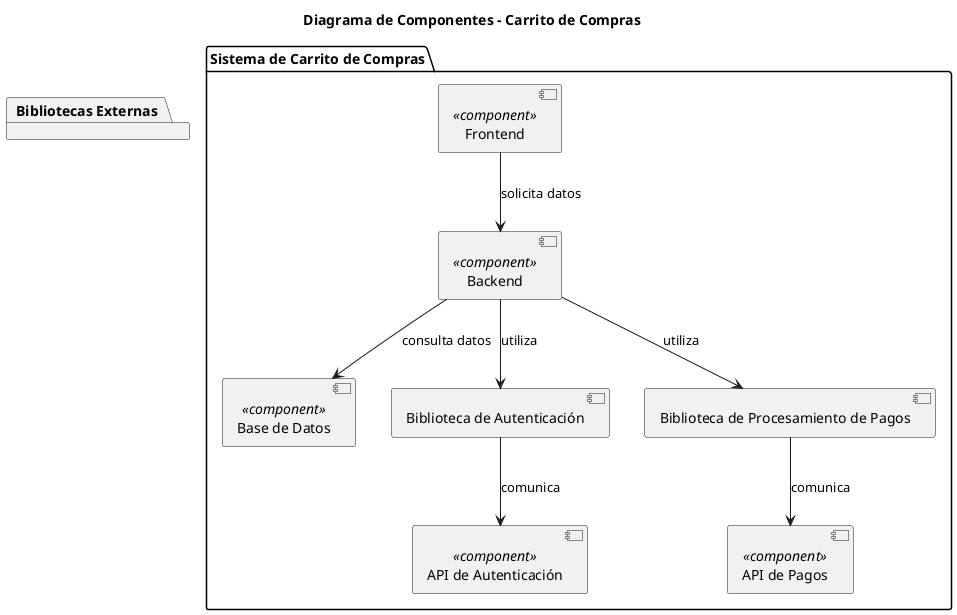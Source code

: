 @startuml
title Diagrama de Componentes - Carrito de Compras

package "Sistema de Carrito de Compras" {
    [Frontend] <<component>> 
    [Backend] <<component>> 
    [Base de Datos] <<component>> 

    [Frontend] --> [Backend] : solicita datos
    [Backend] --> [Base de Datos] : consulta datos

    [Backend] --> [Biblioteca de Autenticación] <<component>> : utiliza
    [Backend] --> [Biblioteca de Procesamiento de Pagos] <<component>> : utiliza

    [Biblioteca de Autenticación] --> [API de Autenticación] : comunica
    [Biblioteca de Procesamiento de Pagos] --> [API de Pagos] : comunica
}

package "Bibliotecas Externas" {
    [API de Autenticación] <<component>>
    [API de Pagos] <<component>>
}

@enduml
